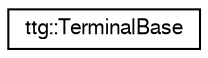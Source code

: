 digraph "Graphical Class Hierarchy"
{
 // LATEX_PDF_SIZE
  edge [fontname="FreeSans",fontsize="10",labelfontname="FreeSans",labelfontsize="10"];
  node [fontname="FreeSans",fontsize="10",shape=record];
  rankdir="LR";
  Node0 [label="ttg::TerminalBase",height=0.2,width=0.4,color="black", fillcolor="white", style="filled",URL="$classttg_1_1_terminal_base.html",tooltip=" "];
}
